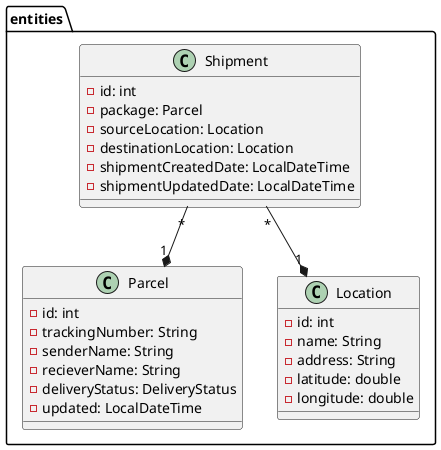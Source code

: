 @startuml
'https://plantuml.com/class-diagram

package entities
{
    class Parcel
    {
        - id: int
        - trackingNumber: String
        - senderName: String
        - recieverName: String
        - deliveryStatus: DeliveryStatus
        - updated: LocalDateTime
    }
    class Location
    {
        - id: int
        - name: String
        - address: String
        - latitude: double
        - longitude: double
    }
    class Shipment
    {
        - id: int
        - package: Parcel
        - sourceLocation: Location
        - destinationLocation: Location
        - shipmentCreatedDate: LocalDateTime
        - shipmentUpdatedDate: LocalDateTime
    }
    Shipment "*" --* "1" Parcel
    Shipment "*" --* "1" Location


}
@enduml